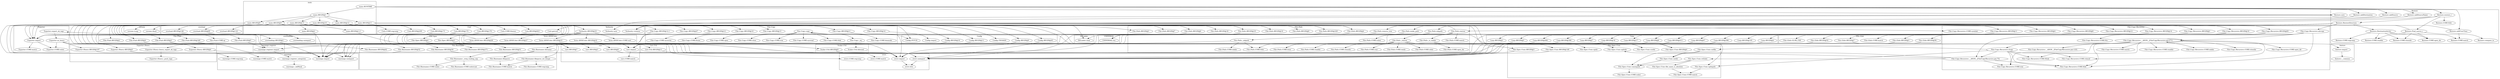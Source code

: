digraph {
graph [overlap=false]
subgraph cluster_Scalar_Util {
	label="Scalar::Util";
	"Scalar::Util::BEGIN@9";
	"Scalar::Util::blessed";
}
subgraph cluster_UNIVERSAL {
	label="UNIVERSAL";
	"UNIVERSAL::isa";
}
subgraph cluster_XSLoader {
	label="XSLoader";
	"XSLoader::load";
}
subgraph cluster_File_Spec {
	label="File::Spec";
	"File::Spec::BEGIN@4";
	"File::Spec::BEGIN@3";
}
subgraph cluster_Config {
	label="Config";
	"Config::BEGIN@11";
	"Config::TIEHASH";
	"Config::BEGIN@45";
	"Config::BEGIN@10";
	"Config::BEGIN@9";
	"Config::import";
	"Config::FETCH";
}
subgraph cluster_File_Spec_Unix {
	label="File::Spec::Unix";
	"File::Spec::Unix::curdir";
	"File::Spec::Unix::rel2abs";
	"File::Spec::Unix::canonpath";
	"File::Spec::Unix::CORE:match";
	"File::Spec::Unix::catfile";
	"File::Spec::Unix::updir";
	"File::Spec::Unix::BEGIN@149";
	"File::Spec::Unix::file_name_is_absolute";
	"File::Spec::Unix::splitpath";
	"File::Spec::Unix::splitdir";
	"File::Spec::Unix::BEGIN@4";
	"File::Spec::Unix::BEGIN@3";
	"File::Spec::Unix::CORE:subst";
	"File::Spec::Unix::catdir";
}
subgraph cluster_List_Util {
	label="List::Util";
	"List::Util::BEGIN@11";
}
subgraph cluster_feature {
	label="feature";
	"feature::import";
	"feature::__common";
}
subgraph cluster_Restore {
	label="Restore";
	"Restore::RestoreDirectory";
	"Restore::CORE:closedir";
	"Restore::DestinationArchiv";
	"Restore::addSource";
	"Restore::compare_to";
	"Restore::addDestination";
	"Restore::addUserTime";
	"Restore::restore_r";
	"Restore::CORE:regcomp";
	"Restore::CORE:open_dir";
	"Restore::CORE:readdir";
	"Restore::new";
	"Restore::CORE:match";
	"Restore::addSourceName";
	"Restore::CORE:ftdir";
	"Restore::Find_source_r";
}
subgraph cluster_File_Find {
	label="File::Find";
	"File::Find::BEGIN@3";
	"File::Find::BEGIN@2";
	"File::Find::BEGIN@4";
	"File::Find::CORE:qr";
	"File::Find::BEGIN@5";
	"File::Find::BEGIN@349";
}
subgraph cluster_File_Path {
	label="File::Path";
	"File::Path::rmtree";
	"File::Path::CORE:closedir";
	"File::Path::CORE:lstat";
	"File::Path::BEGIN@6";
	"File::Path::BEGIN@8";
	"File::Path::_is_subdir";
	"File::Path::CORE:stat";
	"File::Path::BEGIN@10";
	"File::Path::BEGIN@4";
	"File::Path::_mkpath";
	"File::Path::BEGIN@18";
	"File::Path::remove_tree";
	"File::Path::CORE:mkdir";
	"File::Path::CORE:rmdir";
	"File::Path::BEGIN@7";
	"File::Path::CORE:chdir";
	"File::Path::CORE:open_dir";
	"File::Path::CORE:ftdir";
	"File::Path::make_path";
	"File::Path::BEGIN@19";
	"File::Path::CORE:match";
	"File::Path::CORE:readdir";
	"File::Path::mkpath";
	"File::Path::BEGIN@3";
	"File::Path::BEGIN@329";
	"File::Path::CORE:subst";
	"File::Path::_rmtree";
}
subgraph cluster_Exporter_Heavy {
	label="Exporter::Heavy";
	"Exporter::Heavy::BEGIN@197";
	"Exporter::Heavy::_push_tags";
	"Exporter::Heavy::BEGIN@4";
	"Exporter::Heavy::heavy_export_ok_tags";
	"Exporter::Heavy::BEGIN@3";
}
subgraph cluster_warnings {
	label="warnings";
	"warnings::unimport";
	"warnings::CORE:regcomp";
	"warnings::_mkMask";
	"warnings::register_categories";
	"warnings::CORE:match";
	"warnings::import";
}
subgraph cluster_File_Copy {
	label="File::Copy";
	"File::Copy::BEGIN@13";
	"File::Copy::copy";
	"File::Copy::BEGIN@12";
	"File::Copy::BEGIN@10";
	"File::Copy::BEGIN@11";
	"File::Copy::CORE:binmode";
	"File::Copy::BEGIN@47";
	"File::Copy::CORE:syswrite";
	"File::Copy::BEGIN@14";
	"File::Copy::CORE:ftsize";
	"File::Copy::CORE:open";
	"File::Copy::CORE:close";
	"File::Copy::CORE:stat";
	"File::Copy::CORE:sysread";
	"File::Copy::CORE:ftdir";
	"File::Copy::BEGIN@12.1";
	"File::Copy::_eq";
}
subgraph cluster_Term_ANSIColor {
	label="Term::ANSIColor";
	"Term::ANSIColor::BEGIN@28";
	"Term::ANSIColor::BEGIN@22";
	"Term::ANSIColor::BEGIN@27";
	"Term::ANSIColor::CORE:sort";
	"Term::ANSIColor::BEGIN@23";
}
subgraph cluster_File_Glob {
	label="File::Glob";
	"File::Glob::BEGIN@56";
	"File::Glob::GLOB_CSH";
	"File::Glob::BEGIN@52";
	"File::Glob::BEGIN@3";
	"File::Glob::CORE:match";
	"File::Glob::BEGIN@7";
}
subgraph cluster_version {
	label="version";
	"version::(bool";
	"version::(cmp";
}
subgraph cluster_overload {
	label="overload";
	"overload::BEGIN@116";
	"overload::BEGIN@146";
	"overload::BEGIN@85";
}
subgraph cluster_vars {
	label="vars";
	"vars::BEGIN@3";
	"vars::BEGIN@8";
	"vars::import";
	"vars::CORE:match";
	"vars::BEGIN@7";
}
subgraph cluster_overloading {
	label="overloading";
	"overloading::BEGIN@2";
	"overloading::unimport";
}
subgraph cluster_Exporter {
	label="Exporter";
	"Exporter::import";
	"Exporter::as_heavy";
	"Exporter::CORE:subst";
	"Exporter::export_ok_tags";
	"Exporter::CORE:match";
}
subgraph cluster_main {
	label="main";
	"main::BEGIN@10";
	"main::BEGIN@13";
	"main::BEGIN@1";
	"main::BEGIN@8";
	"main::BEGIN@9";
	"main::BEGIN@2";
	"main::BEGIN@12";
	"main::BEGIN@1.2";
	"main::RUNTIME";
	"main::BEGIN@11";
}
subgraph cluster_Carp {
	label="Carp";
	"Carp::BEGIN@398";
	"Carp::BEGIN@105";
	"Carp::BEGIN@4";
	"Carp::BEGIN@18";
	"Carp::BEGIN@8";
	"Carp::BEGIN@5";
	"Carp::BEGIN@17";
	"Carp::BEGIN@399";
	"Carp::BEGIN@7";
	"Carp::BEGIN@413";
	"Carp::BEGIN@67";
	"Carp::BEGIN@406";
	"Carp::BEGIN@3";
}
subgraph cluster_strict {
	label="strict";
	"strict::import";
	"strict::CORE:regcomp";
	"strict::unimport";
	"strict::bits";
	"strict::CORE:match";
}
subgraph cluster_warnings_register {
	label="warnings::register";
	"warnings::register::import";
}
subgraph cluster_File_Copy_Recursive {
	label="File::Copy::Recursive";
	"File::Copy::Recursive::CORE:readdir";
	"File::Copy::Recursive::CORE:mkdir";
	"File::Copy::Recursive::CORE:closedir";
	"File::Copy::Recursive::BEGIN@10";
	"File::Copy::Recursive::CORE:ftlink";
	"File::Copy::Recursive::fcopy";
	"File::Copy::Recursive::BEGIN@11";
	"File::Copy::Recursive::BEGIN@14";
	"File::Copy::Recursive::__ANON__[File/Copy/Recursive.pm:271]";
	"File::Copy::Recursive::CORE:open_dir";
	"File::Copy::Recursive::__ANON__[File/Copy/Recursive.pm:125]";
	"File::Copy::Recursive::CORE:ftis";
	"File::Copy::Recursive::CORE:stat";
	"File::Copy::Recursive::dircopy";
	"File::Copy::Recursive::BEGIN@83";
	"File::Copy::Recursive::BEGIN@4";
	"File::Copy::Recursive::BEGIN@8";
	"File::Copy::Recursive::CORE:match";
	"File::Copy::Recursive::CORE:ftdir";
	"File::Copy::Recursive::CORE:symlink";
	"File::Copy::Recursive::CORE:chmod";
	"File::Copy::Recursive::__ANON__[File/Copy/Recursive.pm:75]";
	"File::Copy::Recursive::BEGIN@3";
	"File::Copy::Recursive::BEGIN@12";
}
subgraph cluster_Verbosity {
	label="Verbosity";
	"Verbosity::new";
	"Verbosity::BEGIN@33";
	"Verbosity::verbose";
}
subgraph cluster_File_Basename {
	label="File::Basename";
	"File::Basename::BEGIN@52";
	"File::Basename::BEGIN@371";
	"File::Basename::BEGIN@50";
	"File::Basename::dirname";
	"File::Basename::CORE:substcont";
	"File::Basename::fileparse_set_fstype";
	"File::Basename::CORE:subst";
	"File::Basename::BEGIN@42";
	"File::Basename::fileparse";
	"File::Basename::_strip_trailing_sep";
	"File::Basename::CORE:regcomp";
	"File::Basename::CORE:match";
	"File::Basename::BEGIN@51";
}
subgraph cluster_Cwd {
	label="Cwd";
	"Cwd::BEGIN@170";
	"Cwd::CORE:fteexec";
	"Cwd::BEGIN@171";
	"Cwd::BEGIN@823";
	"Cwd::getcwd";
	"Cwd::BEGIN@209";
	"Cwd::CORE:regcomp";
	"Cwd::BEGIN@172";
}
"File::Copy::Recursive::__ANON__[File/Copy/Recursive.pm:271]" -> "File::Copy::Recursive::CORE:readdir";
"main::BEGIN@12" -> "File::Path::BEGIN@6";
"File::Copy::Recursive::__ANON__[File/Copy/Recursive.pm:271]" -> "File::Copy::Recursive::CORE:closedir";
"Restore::Find_source_r" -> "Restore::compare_to";
"main::BEGIN@9" -> "File::Spec::Unix::BEGIN@149";
"Verbosity::BEGIN@33" -> "Term::ANSIColor::BEGIN@23";
"main::BEGIN@9" -> "Config::BEGIN@10";
"main::BEGIN@12" -> "File::Path::BEGIN@4";
"File::Basename::dirname" -> "File::Basename::fileparse";
"main::BEGIN@10" -> "File::Copy::BEGIN@47";
"main::BEGIN@9" -> "File::Basename::BEGIN@51";
"File::Find::BEGIN@3" -> "strict::CORE:match";
"Verbosity::BEGIN@33" -> "Term::ANSIColor::CORE:sort";
"main::BEGIN@11" -> "File::Copy::Recursive::BEGIN@83";
"File::Copy::copy" -> "File::Copy::CORE:open";
"Exporter::export_ok_tags" -> "Exporter::as_heavy";
"main::BEGIN@9" -> "File::Basename::BEGIN@371";
"main::BEGIN@9" -> "File::Basename::BEGIN@50";
"File::Copy::copy" -> "File::Copy::CORE:sysread";
"Exporter::import" -> "Exporter::CORE:match";
"File::Copy::Recursive::BEGIN@83" -> "File::Glob::GLOB_CSH";
"main::BEGIN@10" -> "overload::BEGIN@85";
"File::Path::_rmtree" -> "File::Spec::Unix::updir";
"File::Basename::_strip_trailing_sep" -> "File::Basename::CORE:subst";
"Exporter::Heavy::BEGIN@197" -> "warnings::unimport";
"Carp::BEGIN@399" -> "warnings::unimport";
"Carp::BEGIN@406" -> "warnings::unimport";
"File::Glob::BEGIN@52" -> "warnings::unimport";
"File::Copy::BEGIN@12.1" -> "warnings::unimport";
"main::BEGIN@10" -> "Exporter::import";
"File::Path::BEGIN@6" -> "Exporter::import";
"File::Copy::Recursive::BEGIN@10" -> "Exporter::import";
"Cwd::BEGIN@171" -> "Exporter::import";
"File::Copy::Recursive::BEGIN@11" -> "Exporter::import";
"Verbosity::BEGIN@33" -> "Exporter::import";
"main::BEGIN@9" -> "Exporter::import";
"main::BEGIN@12" -> "Exporter::import";
"main::BEGIN@11" -> "Exporter::import";
"File::Copy::Recursive::__ANON__[File/Copy/Recursive.pm:271]" -> "File::Copy::Recursive::CORE:chmod";
"File::Copy::Recursive::fcopy" -> "File::Copy::Recursive::CORE:chmod";
"File::Basename::dirname" -> "File::Basename::_strip_trailing_sep";
"File::Path::rmtree" -> "File::Path::CORE:subst";
"overload::BEGIN@116" -> "overloading::unimport";
"overload::BEGIN@85" -> "overloading::unimport";
"main::BEGIN@9" -> "File::Find::BEGIN@2";
"feature::import" -> "feature::__common";
"Term::ANSIColor::BEGIN@28" -> "Exporter::Heavy::heavy_export_ok_tags";
"main::RUNTIME" -> "Restore::addSource";
"Exporter::import" -> "Exporter::CORE:subst";
"Exporter::as_heavy" -> "Exporter::CORE:subst";
"File::Path::_is_subdir" -> "File::Spec::Unix::splitpath";
"File::Copy::Recursive::fcopy" -> "File::Spec::Unix::splitpath";
"Restore::DestinationArchiv" -> "Restore::CORE:open_dir";
"Restore::Find_source_r" -> "Restore::CORE:open_dir";
"Restore::RestoreDirectory" -> "File::Copy::Recursive::dircopy";
"File::Path::_rmtree" -> "File::Path::CORE:rmdir";
"main::BEGIN@12" -> "File::Path::BEGIN@7";
"Exporter::Heavy::heavy_export_ok_tags" -> "Exporter::Heavy::_push_tags";
"main::BEGIN@9" -> "List::Util::BEGIN@11";
"warnings::register::import" -> "warnings::register_categories";
"main::BEGIN@9" -> "version::(bool";
"File::Copy::Recursive::BEGIN@10" -> "Carp::BEGIN@5";
"File::Copy::copy" -> "File::Copy::CORE:ftdir";
"main::BEGIN@9" -> "File::Find::BEGIN@5";
"main::BEGIN@9" -> "File::Basename::BEGIN@42";
"Exporter::as_heavy" -> "Exporter::Heavy::BEGIN@4";
"Restore::new" -> "Verbosity::new";
"Restore::RestoreDirectory" -> "File::Path::mkpath";
"main::BEGIN@12" -> "File::Path::BEGIN@329";
"main::BEGIN@9" -> "File::Find::CORE:qr";
"main::BEGIN@9" -> "Config::BEGIN@45";
"main::BEGIN@9" -> "Config::TIEHASH";
"File::Spec::Unix::rel2abs" -> "File::Spec::Unix::canonpath";
"File::Spec::Unix::catfile" -> "File::Spec::Unix::canonpath";
"File::Spec::Unix::catdir" -> "File::Spec::Unix::canonpath";
"main::BEGIN@11" -> "File::Copy::Recursive::BEGIN@11";
"File::Copy::BEGIN@14" -> "Config::import";
"File::Copy::Recursive::BEGIN@83" -> "File::Glob::BEGIN@7";
"Cwd::BEGIN@172" -> "vars::BEGIN@8";
"File::Copy::Recursive::BEGIN@10" -> "Carp::BEGIN@399";
"File::Copy::Recursive::__ANON__[File/Copy/Recursive.pm:271]" -> "File::Copy::Recursive::CORE:open_dir";
"main::BEGIN@10" -> "File::Copy::BEGIN@11";
"File::Path::mkpath" -> "File::Path::_mkpath";
"main::BEGIN@9" -> "Config::BEGIN@9";
"Restore::DestinationArchiv" -> "Restore::CORE:regcomp";
"Term::ANSIColor::BEGIN@28" -> "Exporter::export_ok_tags";
"File::Copy::Recursive::__ANON__[File/Copy/Recursive.pm:271]" -> "File::Copy::Recursive::__ANON__[File/Copy/Recursive.pm:125]";
"File::Basename::fileparse_set_fstype" -> "File::Basename::CORE:regcomp";
"main::BEGIN@9" -> "File::Spec::Unix::BEGIN@3";
"File::Copy::_eq" -> "Scalar::Util::blessed";
"Restore::RestoreDirectory" -> "File::Path::remove_tree";
"File::Path::_mkpath" -> "File::Path::CORE:mkdir";
"File::Copy::copy" -> "File::Copy::CORE:stat";
"main::BEGIN@10" -> "overload::BEGIN@116";
"File::Copy::Recursive::BEGIN@83" -> "File::Glob::BEGIN@56";
"main::BEGIN@9" -> "Cwd::BEGIN@209";
"File::Copy::Recursive::BEGIN@10" -> "Carp::BEGIN@7";
"File::Copy::Recursive::BEGIN@10" -> "Carp::BEGIN@406";
"File::Copy::Recursive::fcopy" -> "File::Copy::Recursive::__ANON__[File/Copy/Recursive.pm:75]";
"File::Copy::Recursive::dircopy" -> "File::Copy::Recursive::__ANON__[File/Copy/Recursive.pm:75]";
"main::BEGIN@12" -> "File::Path::BEGIN@3";
"File::Basename::fileparse" -> "File::Basename::CORE:match";
"File::Basename::fileparse_set_fstype" -> "File::Basename::CORE:match";
"Exporter::as_heavy" -> "Exporter::Heavy::BEGIN@197";
"main::BEGIN@9" -> "File::Find::BEGIN@3";
"main::BEGIN@9" -> "Scalar::Util::BEGIN@9";
"File::Copy::Recursive::fcopy" -> "File::Copy::copy";
"main::BEGIN@9" -> "Cwd::CORE:fteexec";
"Verbosity::BEGIN@33" -> "Term::ANSIColor::BEGIN@27";
"File::Path::_rmtree" -> "File::Path::CORE:stat";
"main::BEGIN@1" -> "main::BEGIN@8";
"main::BEGIN@9" -> "File::Find::BEGIN@349";
"main::BEGIN@9" -> "Cwd::CORE:regcomp";
"File::Copy::Recursive::__ANON__[File/Copy/Recursive.pm:271]" -> "File::Copy::Recursive::__ANON__[File/Copy/Recursive.pm:271]";
"File::Copy::Recursive::dircopy" -> "File::Copy::Recursive::__ANON__[File/Copy/Recursive.pm:271]";
"main::RUNTIME" -> "Restore::addUserTime";
"Cwd::BEGIN@172" -> "vars::BEGIN@3";
"File::Copy::Recursive::__ANON__[File/Copy/Recursive.pm:75]" -> "File::Spec::Unix::splitdir";
"File::Path::_is_subdir" -> "File::Spec::Unix::splitdir";
"main::BEGIN@12" -> "File::Path::BEGIN@18";
"File::Copy::Recursive::BEGIN@83" -> "XSLoader::load";
"main::BEGIN@9" -> "XSLoader::load";
"File::Copy::Recursive::BEGIN@83" -> "File::Glob::BEGIN@3";
"main::BEGIN@11" -> "File::Copy::Recursive::BEGIN@4";
"File::Path::_rmtree" -> "File::Path::CORE:open_dir";
"main::BEGIN@9" -> "File::Basename::BEGIN@52";
"main::BEGIN@10" -> "overload::BEGIN@146";
"main::RUNTIME" -> "main::BEGIN@1";
"File::Spec::Unix::file_name_is_absolute" -> "File::Spec::Unix::CORE:match";
"File::Spec::Unix::splitpath" -> "File::Spec::Unix::CORE:match";
"File::Basename::_strip_trailing_sep" -> "File::Basename::CORE:substcont";
"File::Copy::Recursive::BEGIN@10" -> "Carp::BEGIN@17";
"main::BEGIN@10" -> "File::Copy::BEGIN@12.1";
"main::BEGIN@12" -> "File::Path::BEGIN@19";
"File::Copy::Recursive::BEGIN@10" -> "Carp::BEGIN@413";
"main::BEGIN@8" -> "warnings::CORE:regcomp";
"main::BEGIN@9" -> "File::Spec::BEGIN@4";
"main::BEGIN@11" -> "File::Copy::Recursive::BEGIN@3";
"File::Path::rmtree" -> "File::Path::_rmtree";
"overload::BEGIN@85" -> "overloading::BEGIN@2";
"Restore::restore_r" -> "Restore::Find_source_r";
"overload::BEGIN@146" -> "warnings::register::import";
"vars::BEGIN@7" -> "warnings::register::import";
"File::Find::BEGIN@5" -> "warnings::register::import";
"main::BEGIN@1" -> "main::BEGIN@11";
"Verbosity::BEGIN@33" -> "Term::ANSIColor::BEGIN@22";
"File::Copy::Recursive::BEGIN@10" -> "Carp::BEGIN@18";
"File::Path::rmtree" -> "File::Path::CORE:lstat";
"File::Path::_rmtree" -> "File::Path::CORE:lstat";
"main::BEGIN@9" -> "Cwd::BEGIN@823";
"main::RUNTIME" -> "Restore::addDestination";
"File::Copy::Recursive::BEGIN@83" -> "File::Glob::CORE:match";
"File::Copy::copy" -> "File::Copy::CORE:close";
"File::Copy::Recursive::__ANON__[File/Copy/Recursive.pm:75]" -> "File::Spec::Unix::rel2abs";
"main::BEGIN@11" -> "File::Copy::Recursive::BEGIN@8";
"File::Copy::Recursive::__ANON__[File/Copy/Recursive.pm:271]" -> "File::Copy::Recursive::CORE:ftdir";
"File::Copy::Recursive::__ANON__[File/Copy/Recursive.pm:75]" -> "File::Copy::Recursive::CORE:ftdir";
"File::Copy::Recursive::fcopy" -> "File::Copy::Recursive::CORE:ftdir";
"File::Copy::Recursive::dircopy" -> "File::Copy::Recursive::CORE:ftdir";
"main::BEGIN@1" -> "main::BEGIN@13";
"File::Path::_mkpath" -> "File::Basename::dirname";
"Restore::addUserTime" -> "Restore::CORE:match";
"Restore::DestinationArchiv" -> "Restore::CORE:match";
"strict::import" -> "strict::bits";
"strict::unimport" -> "strict::bits";
"Verbosity::BEGIN@33" -> "Term::ANSIColor::BEGIN@28";
"main::BEGIN@13" -> "main::BEGIN@1.2";
"File::Copy::copy" -> "File::Copy::_eq";
"File::Path::_rmtree" -> "File::Path::CORE:closedir";
"main::BEGIN@10" -> "File::Copy::BEGIN@13";
"File::Copy::Recursive::BEGIN@10" -> "Carp::BEGIN@4";
"File::Copy::Recursive::__ANON__[File/Copy/Recursive.pm:271]" -> "File::Copy::Recursive::CORE:mkdir";
"Restore::RestoreDirectory" -> "Restore::DestinationArchiv";
"Carp::BEGIN@398" -> "strict::unimport";
"Config::BEGIN@45" -> "strict::unimport";
"Carp::BEGIN@18" -> "strict::unimport";
"File::Glob::BEGIN@56" -> "strict::unimport";
"Carp::BEGIN@8" -> "strict::unimport";
"Cwd::BEGIN@823" -> "strict::unimport";
"File::Spec::Unix::BEGIN@149" -> "strict::unimport";
"Carp::BEGIN@413" -> "strict::unimport";
"Exporter::Heavy::BEGIN@4" -> "strict::unimport";
"Carp::BEGIN@67" -> "strict::unimport";
"File::Path::BEGIN@329" -> "strict::unimport";
"main::BEGIN@8" -> "warnings::CORE:match";
"main::BEGIN@9" -> "File::Basename::fileparse_set_fstype";
"main::BEGIN@12" -> "File::Path::BEGIN@10";
"File::Path::rmtree" -> "UNIVERSAL::isa";
"File::Path::mkpath" -> "UNIVERSAL::isa";
"File::Path::make_path" -> "UNIVERSAL::isa";
"File::Path::remove_tree" -> "UNIVERSAL::isa";
"File::Copy::Recursive::BEGIN@10" -> "Carp::BEGIN@67";
"File::Find::BEGIN@3" -> "strict::CORE:regcomp";
"File::Copy::copy" -> "File::Copy::CORE:syswrite";
"File::Copy::Recursive::BEGIN@10" -> "Carp::BEGIN@105";
"warnings::register_categories" -> "warnings::_mkMask";
"main::BEGIN@11" -> "File::Copy::Recursive::CORE:symlink";
"File::Path::_mkpath" -> "File::Path::CORE:ftdir";
"File::Path::_rmtree" -> "File::Path::CORE:ftdir";
"main::BEGIN@9" -> "Cwd::BEGIN@171";
"File::Basename::BEGIN@52" -> "warnings::import";
"File::Copy::Recursive::BEGIN@8" -> "warnings::import";
"File::Copy::BEGIN@12" -> "warnings::import";
"Carp::BEGIN@5" -> "warnings::import";
"File::Find::BEGIN@4" -> "warnings::import";
"main::BEGIN@8" -> "warnings::import";
"main::BEGIN@2" -> "warnings::import";
"Config::BEGIN@10" -> "warnings::import";
"overloading::BEGIN@2" -> "warnings::import";
"Restore::RestoreDirectory" -> "File::Path::make_path";
"main::BEGIN@13" -> "Verbosity::BEGIN@33";
"main::BEGIN@9" -> "Config::BEGIN@11";
"File::Path::rmtree" -> "File::Path::CORE:match";
"File::Glob::BEGIN@7" -> "feature::import";
"File::Path::_rmtree" -> "File::Path::CORE:readdir";
"Restore::DestinationArchiv" -> "Restore::CORE:closedir";
"Restore::Find_source_r" -> "Restore::CORE:closedir";
"main::BEGIN@12" -> "File::Path::BEGIN@8";
"main::BEGIN@11" -> "File::Copy::Recursive::BEGIN@10";
"File::Copy::Recursive::__ANON__[File/Copy/Recursive.pm:271]" -> "File::Copy::Recursive::fcopy";
"File::Path::rmtree" -> "File::Path::_is_subdir";
"main::RUNTIME" -> "Restore::restore_r";
"main::BEGIN@1" -> "main::BEGIN@12";
"Restore::DestinationArchiv" -> "Restore::CORE:readdir";
"Restore::Find_source_r" -> "Restore::CORE:readdir";
"File::Copy::Recursive::dircopy" -> "File::Copy::Recursive::CORE:ftis";
"File::Copy::Recursive::BEGIN@10" -> "Carp::BEGIN@3";
"main::BEGIN@10" -> "File::Copy::BEGIN@14";
"main::BEGIN@9" -> "File::Spec::Unix::curdir";
"File::Path::_rmtree" -> "File::Spec::Unix::curdir";
"main::RUNTIME" -> "Restore::new";
"main::BEGIN@9" -> "Cwd::BEGIN@170";
"File::Copy::Recursive::__ANON__[File/Copy/Recursive.pm:271]" -> "File::Copy::Recursive::CORE:match";
"Config::BEGIN@11" -> "vars::import";
"File::Copy::Recursive::BEGIN@14" -> "vars::import";
"Cwd::BEGIN@172" -> "vars::import";
"File::Spec::BEGIN@4" -> "vars::import";
"File::Spec::Unix::BEGIN@4" -> "vars::import";
"File::Path::BEGIN@19" -> "vars::import";
"Term::ANSIColor::BEGIN@23" -> "vars::import";
"main::BEGIN@9" -> "version::(cmp";
"File::Path::rmtree" -> "Cwd::getcwd";
"File::Copy::Recursive::BEGIN@83" -> "File::Glob::BEGIN@52";
"main::RUNTIME" -> "Restore::addSourceName";
"main::BEGIN@13" -> "main::BEGIN@2";
"File::Spec::Unix::rel2abs" -> "File::Spec::Unix::file_name_is_absolute";
"Restore::restore_r" -> "Restore::CORE:ftdir";
"vars::import" -> "vars::CORE:match";
"main::BEGIN@11" -> "File::Copy::Recursive::BEGIN@12";
"Restore::RestoreDirectory" -> "File::Path::rmtree";
"main::BEGIN@1" -> "main::BEGIN@10";
"Restore::restore_r" -> "Restore::RestoreDirectory";
"main::BEGIN@10" -> "File::Copy::BEGIN@12";
"main::BEGIN@9" -> "File::Find::BEGIN@4";
"File::Copy::Recursive::__ANON__[File/Copy/Recursive.pm:271]" -> "File::Copy::Recursive::CORE:ftlink";
"File::Copy::Recursive::fcopy" -> "File::Copy::Recursive::CORE:ftlink";
"main::BEGIN@9" -> "File::Spec::BEGIN@3";
"Restore::new" -> "Verbosity::verbose";
"Restore::RestoreDirectory" -> "Verbosity::verbose";
"Restore::addSource" -> "Verbosity::verbose";
"Restore::addDestination" -> "Verbosity::verbose";
"Restore::addSourceName" -> "Verbosity::verbose";
"Restore::addUserTime" -> "Verbosity::verbose";
"Restore::restore_r" -> "Verbosity::verbose";
"Restore::Find_source_r" -> "Verbosity::verbose";
"main::BEGIN@10" -> "File::Copy::BEGIN@10";
"main::BEGIN@11" -> "File::Copy::Recursive::BEGIN@14";
"main::BEGIN@9" -> "Cwd::BEGIN@172";
"File::Copy::copy" -> "File::Copy::CORE:binmode";
"File::Copy::Recursive::__ANON__[File/Copy/Recursive.pm:271]" -> "File::Copy::Recursive::CORE:stat";
"File::Copy::Recursive::__ANON__[File/Copy/Recursive.pm:75]" -> "File::Copy::Recursive::CORE:stat";
"File::Copy::Recursive::fcopy" -> "File::Copy::Recursive::CORE:stat";
"File::Copy::Recursive::__ANON__[File/Copy/Recursive.pm:75]" -> "File::Spec::Unix::catdir";
"File::Spec::Unix::catfile" -> "File::Spec::Unix::catdir";
"main::BEGIN@9" -> "Config::FETCH";
"File::Copy::copy" -> "Config::FETCH";
"File::Copy::copy" -> "File::Copy::CORE:ftsize";
"File::Copy::Recursive::BEGIN@10" -> "Carp::BEGIN@398";
"File::Path::_rmtree" -> "File::Path::CORE:chdir";
"File::Copy::Recursive::BEGIN@10" -> "Carp::BEGIN@8";
"File::Copy::Recursive::__ANON__[File/Copy/Recursive.pm:271]" -> "File::Spec::Unix::catfile";
"main::BEGIN@1" -> "main::BEGIN@9";
"main::BEGIN@9" -> "File::Spec::Unix::BEGIN@4";
"File::Find::BEGIN@3" -> "strict::import";
"Scalar::Util::BEGIN@9" -> "strict::import";
"Term::ANSIColor::BEGIN@22" -> "strict::import";
"Carp::BEGIN@4" -> "strict::import";
"File::Find::BEGIN@349" -> "strict::import";
"File::Spec::BEGIN@3" -> "strict::import";
"vars::BEGIN@8" -> "strict::import";
"File::Copy::BEGIN@11" -> "strict::import";
"File::Path::BEGIN@4" -> "strict::import";
"Config::BEGIN@9" -> "strict::import";
"File::Spec::Unix::BEGIN@3" -> "strict::import";
"File::Glob::BEGIN@3" -> "strict::import";
"List::Util::BEGIN@11" -> "strict::import";
"Cwd::BEGIN@170" -> "strict::import";
"File::Basename::BEGIN@50" -> "strict::import";
"main::BEGIN@1.2" -> "strict::import";
"File::Copy::Recursive::BEGIN@3" -> "strict::import";
"Exporter::Heavy::BEGIN@3" -> "strict::import";
"Cwd::BEGIN@172" -> "vars::BEGIN@7";
"Exporter::as_heavy" -> "Exporter::Heavy::BEGIN@3";
"File::Spec::Unix::canonpath" -> "File::Spec::Unix::CORE:subst";
}
